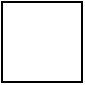 <mxfile version="15.9.4" type="github">
  <diagram id="NSv8YmZ8nnplUofg9PQK" name="Page-1">
    <mxGraphModel dx="981" dy="519" grid="1" gridSize="10" guides="1" tooltips="1" connect="1" arrows="1" fold="1" page="1" pageScale="1" pageWidth="827" pageHeight="1169" math="0" shadow="0">
      <root>
        <mxCell id="0" />
        <mxCell id="1" parent="0" />
        <mxCell id="RZsINsyO2FMsUL0osNK9-1" value="" style="rounded=0;whiteSpace=wrap;html=1;" vertex="1" parent="1">
          <mxGeometry x="200" y="160" width="40" height="40" as="geometry" />
        </mxCell>
      </root>
    </mxGraphModel>
  </diagram>
</mxfile>
